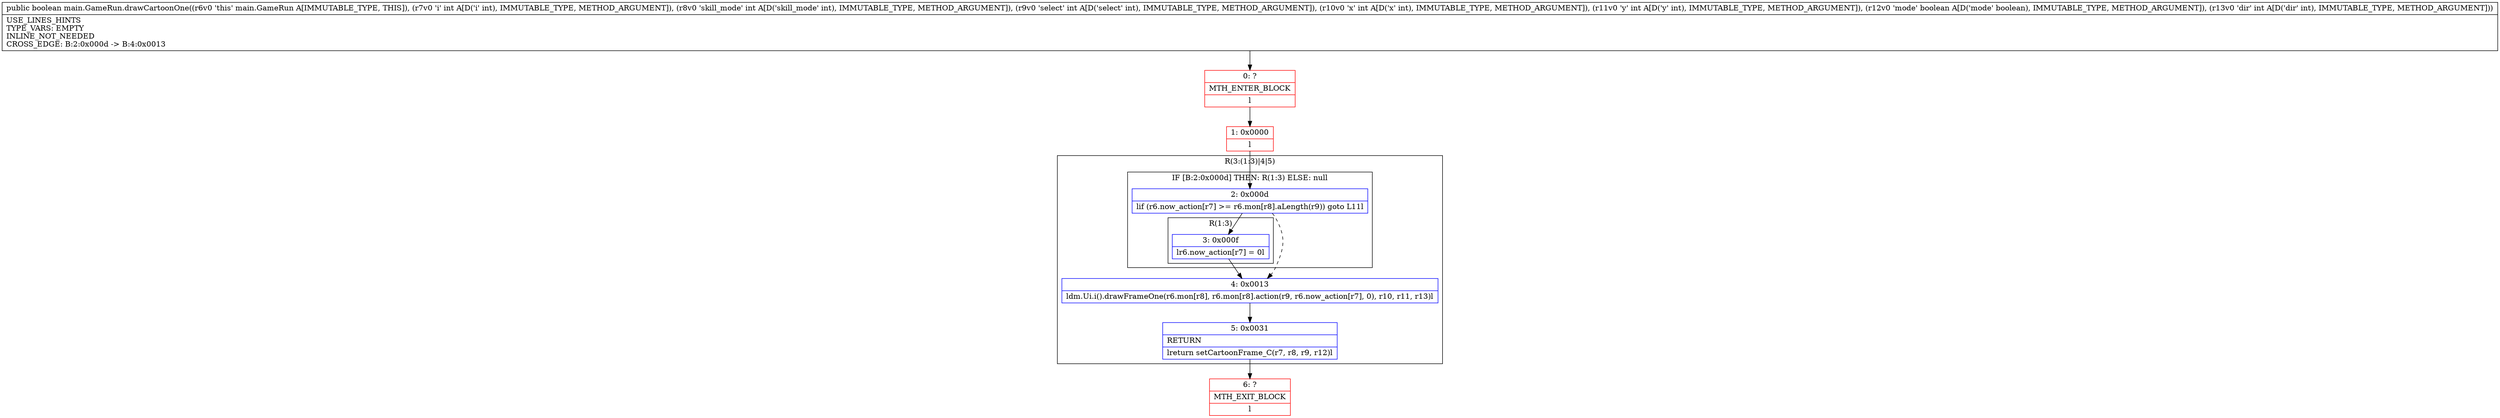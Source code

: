 digraph "CFG formain.GameRun.drawCartoonOne(IIIIIZI)Z" {
subgraph cluster_Region_1464160013 {
label = "R(3:(1:3)|4|5)";
node [shape=record,color=blue];
subgraph cluster_IfRegion_406060772 {
label = "IF [B:2:0x000d] THEN: R(1:3) ELSE: null";
node [shape=record,color=blue];
Node_2 [shape=record,label="{2\:\ 0x000d|lif (r6.now_action[r7] \>= r6.mon[r8].aLength(r9)) goto L11l}"];
subgraph cluster_Region_408181928 {
label = "R(1:3)";
node [shape=record,color=blue];
Node_3 [shape=record,label="{3\:\ 0x000f|lr6.now_action[r7] = 0l}"];
}
}
Node_4 [shape=record,label="{4\:\ 0x0013|ldm.Ui.i().drawFrameOne(r6.mon[r8], r6.mon[r8].action(r9, r6.now_action[r7], 0), r10, r11, r13)l}"];
Node_5 [shape=record,label="{5\:\ 0x0031|RETURN\l|lreturn setCartoonFrame_C(r7, r8, r9, r12)l}"];
}
Node_0 [shape=record,color=red,label="{0\:\ ?|MTH_ENTER_BLOCK\l|l}"];
Node_1 [shape=record,color=red,label="{1\:\ 0x0000|l}"];
Node_6 [shape=record,color=red,label="{6\:\ ?|MTH_EXIT_BLOCK\l|l}"];
MethodNode[shape=record,label="{public boolean main.GameRun.drawCartoonOne((r6v0 'this' main.GameRun A[IMMUTABLE_TYPE, THIS]), (r7v0 'i' int A[D('i' int), IMMUTABLE_TYPE, METHOD_ARGUMENT]), (r8v0 'skill_mode' int A[D('skill_mode' int), IMMUTABLE_TYPE, METHOD_ARGUMENT]), (r9v0 'select' int A[D('select' int), IMMUTABLE_TYPE, METHOD_ARGUMENT]), (r10v0 'x' int A[D('x' int), IMMUTABLE_TYPE, METHOD_ARGUMENT]), (r11v0 'y' int A[D('y' int), IMMUTABLE_TYPE, METHOD_ARGUMENT]), (r12v0 'mode' boolean A[D('mode' boolean), IMMUTABLE_TYPE, METHOD_ARGUMENT]), (r13v0 'dir' int A[D('dir' int), IMMUTABLE_TYPE, METHOD_ARGUMENT]))  | USE_LINES_HINTS\lTYPE_VARS: EMPTY\lINLINE_NOT_NEEDED\lCROSS_EDGE: B:2:0x000d \-\> B:4:0x0013\l}"];
MethodNode -> Node_0;
Node_2 -> Node_3;
Node_2 -> Node_4[style=dashed];
Node_3 -> Node_4;
Node_4 -> Node_5;
Node_5 -> Node_6;
Node_0 -> Node_1;
Node_1 -> Node_2;
}

